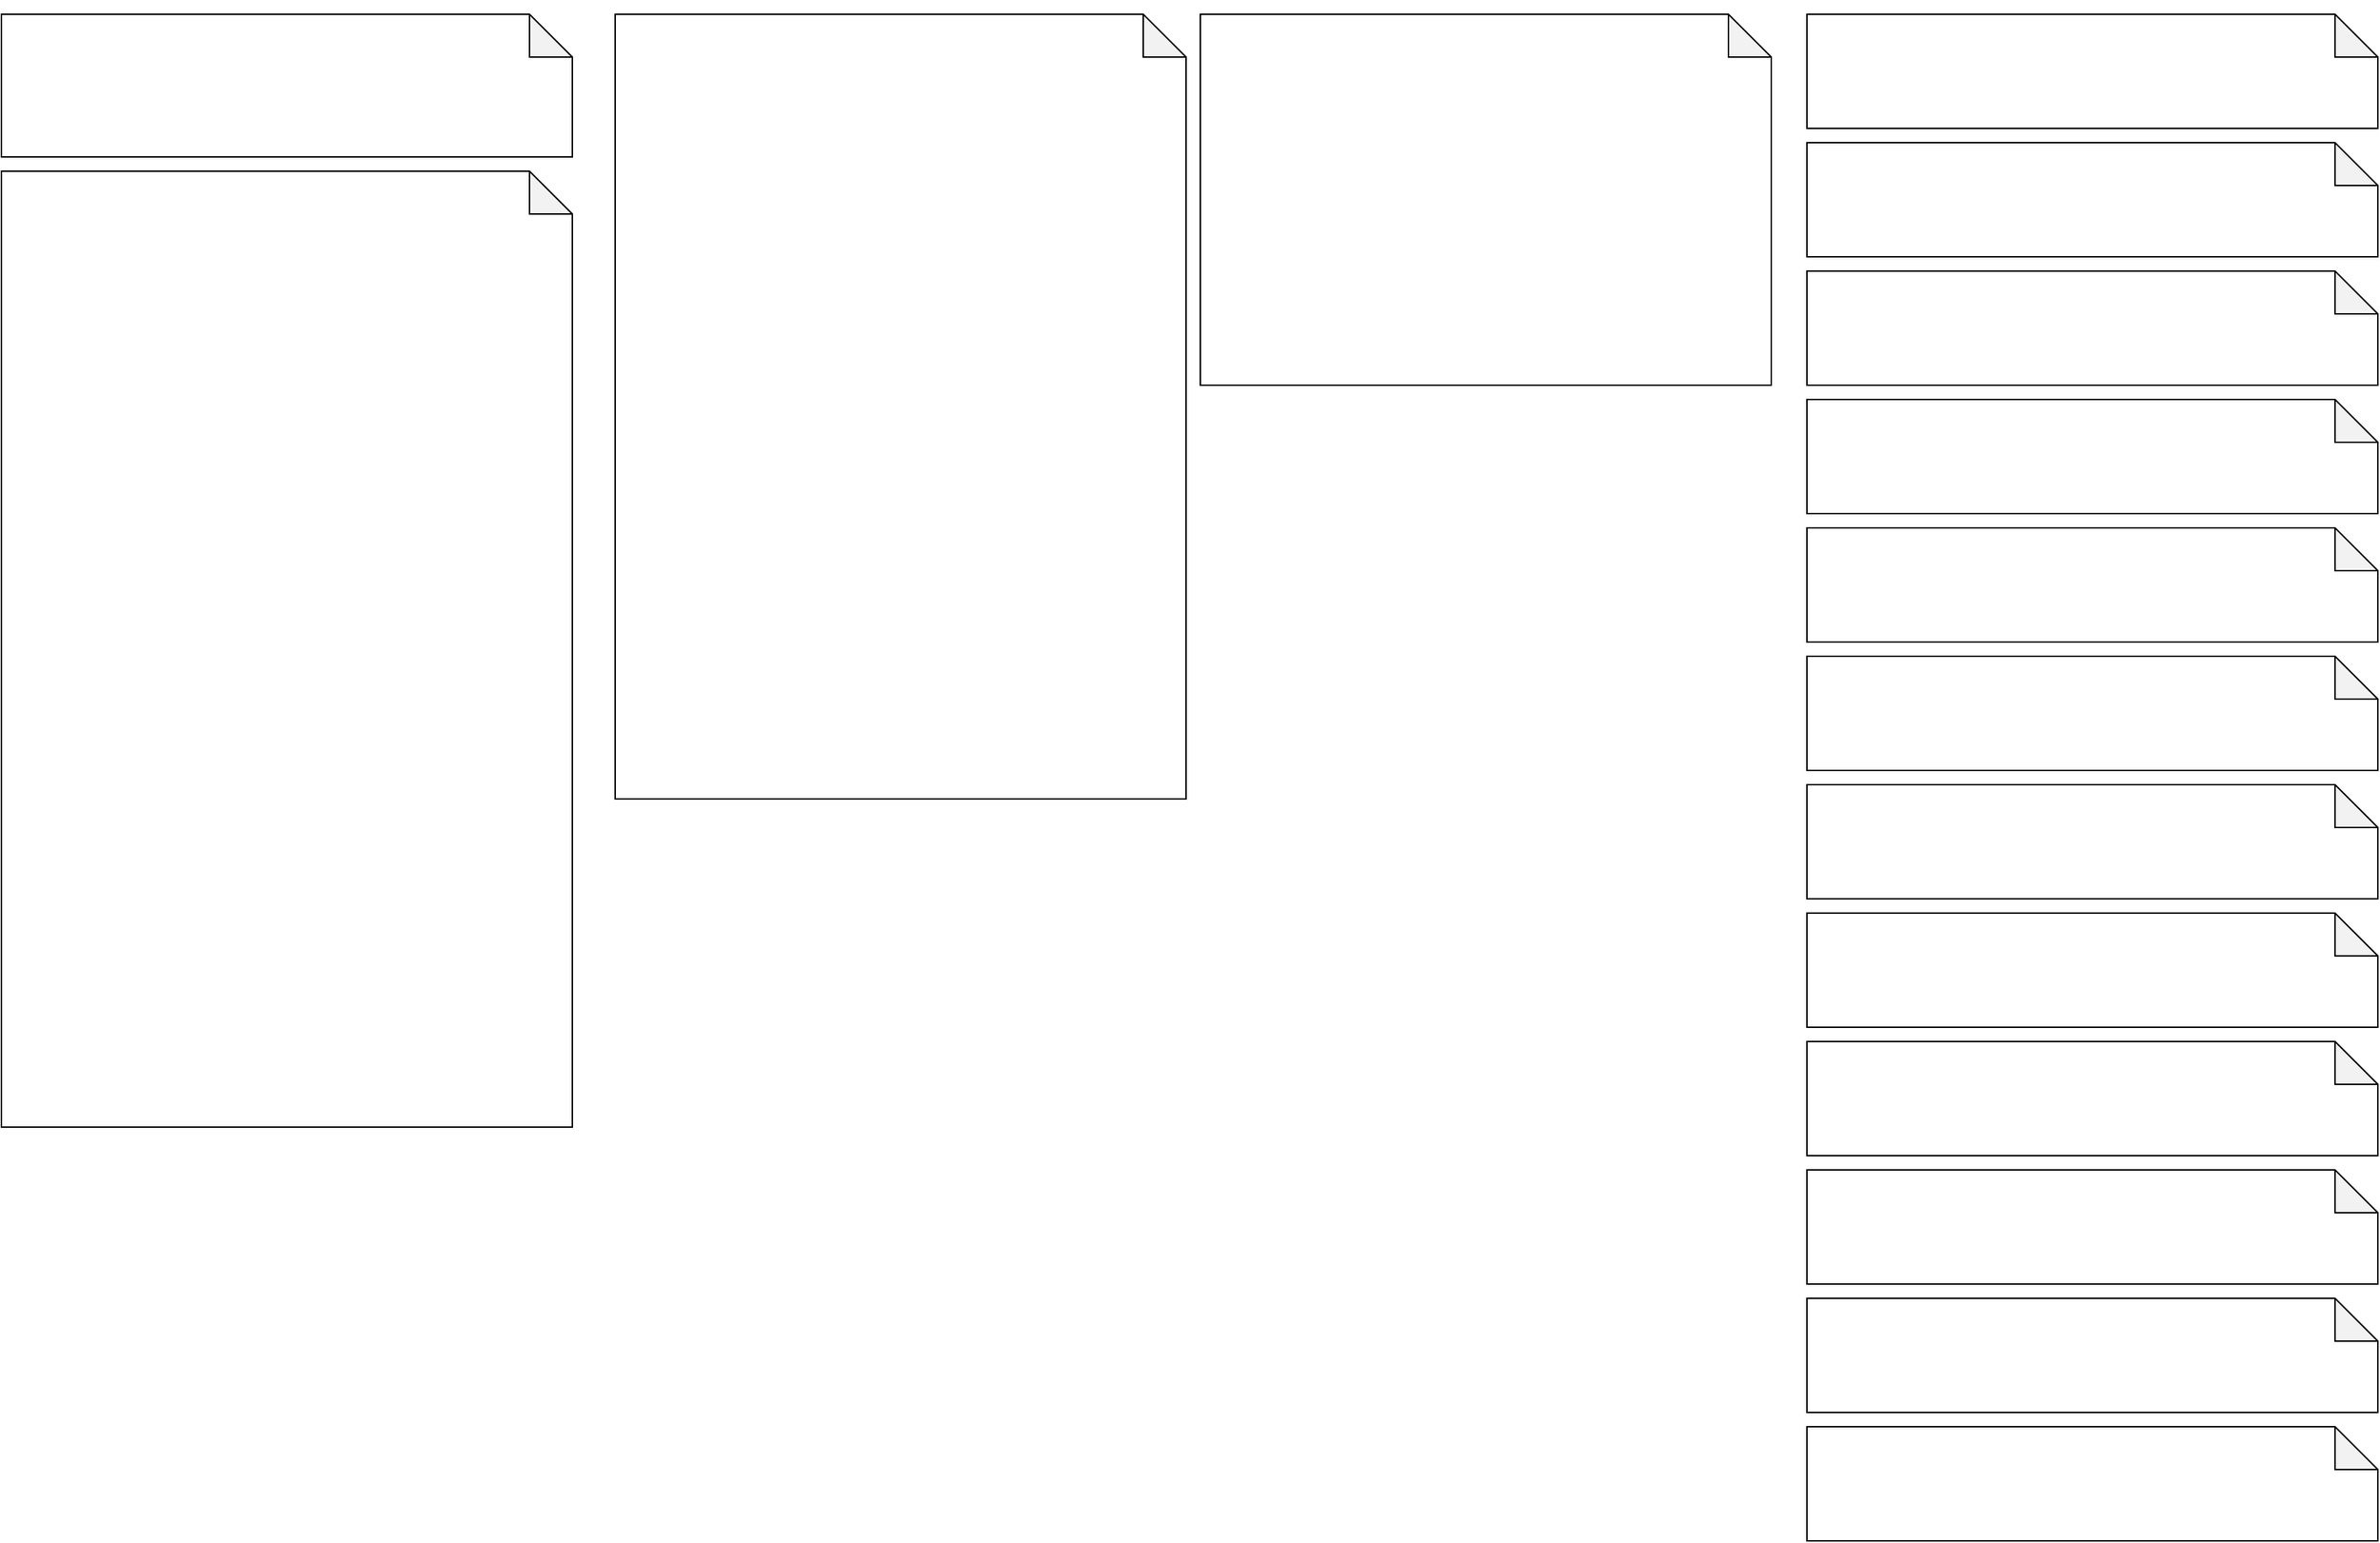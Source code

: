 <mxfile version="21.5.2" type="github">
  <diagram name="Page-1" id="CK9nf4KCI2I7pFjc9x5D">
    <mxGraphModel dx="1625" dy="805" grid="1" gridSize="10" guides="1" tooltips="1" connect="1" arrows="1" fold="1" page="1" pageScale="1" pageWidth="850" pageHeight="1100" math="0" shadow="0">
      <root>
        <mxCell id="0" />
        <mxCell id="1" parent="0" />
        <mxCell id="klHbuM8uDpRpoRBJuKRg-9" value="" style="shape=note;whiteSpace=wrap;html=1;backgroundOutline=1;darkOpacity=0.05;" parent="1" vertex="1">
          <mxGeometry x="440" y="10" width="400" height="550" as="geometry" />
        </mxCell>
        <mxCell id="klHbuM8uDpRpoRBJuKRg-10" value="&lt;h1&gt;Business rules&lt;/h1&gt;&lt;ol&gt;&lt;li&gt;Installed via wizard GUI / CLI tool.&lt;/li&gt;&lt;li&gt;Prompt to create super user at first run.&lt;/li&gt;&lt;li&gt;Automatically run migrations on run&lt;/li&gt;&lt;li&gt;Automatically detect changes in migrations sql files and restart server&lt;/li&gt;&lt;li&gt;Gracefully shutdown and restart &lt;/li&gt;&lt;li&gt;Full control over database&lt;/li&gt;&lt;li&gt;Real time database connection&lt;/li&gt;&lt;li&gt;Data analytics&lt;/li&gt;&lt;li&gt;Distinct back-end push notification from individual web app push notifications&lt;/li&gt;&lt;li&gt;Encryption ? pem access to console (dashboard)&lt;br&gt;&lt;/li&gt;&lt;/ol&gt;&lt;div&gt;&lt;br&gt;&lt;/div&gt;&lt;div&gt;&lt;br&gt;&lt;/div&gt;" style="text;html=1;strokeColor=none;fillColor=none;spacing=5;spacingTop=-20;whiteSpace=wrap;overflow=hidden;rounded=0;fontColor=#ffffff;align=left;fontStyle=0;verticalAlign=top;" parent="1" vertex="1">
          <mxGeometry x="450" y="10" width="380" height="530" as="geometry" />
        </mxCell>
        <mxCell id="klHbuM8uDpRpoRBJuKRg-16" value="" style="shape=note;whiteSpace=wrap;html=1;backgroundOutline=1;darkOpacity=0.05;" parent="1" vertex="1">
          <mxGeometry x="10" y="10" width="400" height="100" as="geometry" />
        </mxCell>
        <mxCell id="klHbuM8uDpRpoRBJuKRg-18" value="&lt;h1&gt;Description&lt;/h1&gt;Opinionated, standalone, self hosted, flexible back-end as a service&amp;nbsp; + web dev suite. Written in rust." style="text;html=1;strokeColor=none;fillColor=none;spacing=5;spacingTop=-20;whiteSpace=wrap;overflow=hidden;rounded=0;fontColor=#ffffff;align=left;fontStyle=0;verticalAlign=top;" parent="1" vertex="1">
          <mxGeometry x="20" y="10" width="380" height="90" as="geometry" />
        </mxCell>
        <mxCell id="klHbuM8uDpRpoRBJuKRg-20" value="" style="shape=note;whiteSpace=wrap;html=1;backgroundOutline=1;darkOpacity=0.05;" parent="1" vertex="1">
          <mxGeometry x="10" y="120" width="400" height="670" as="geometry" />
        </mxCell>
        <mxCell id="klHbuM8uDpRpoRBJuKRg-21" value="&lt;h1&gt;Features&lt;br&gt;&lt;/h1&gt;&lt;div&gt;&lt;ul&gt;&lt;li&gt;Authentication, authorization, roles. &lt;br&gt;&lt;/li&gt;&lt;li&gt;PostgreSQL databases, real time snapshots, rest APIs. SQL First, ORM last.&lt;/li&gt;&lt;li&gt;Data layer interfacing. Share the same data layer with your favorite front-end (export JSON-like data structures, automatically generate widgets on studio based on data layer interfaces)&lt;br&gt;&lt;/li&gt;&lt;li&gt;Functions (lambda) (typescript with node, maybe Kotlin JVM )&lt;br&gt;&lt;/li&gt;&lt;li&gt;File storage&lt;/li&gt;&lt;li&gt;Web App manager (create, manage, deploy, configure web apps, create from template, create from scratch, use any web framework, transparent and vanilla deploy workflow assisted with GUI)&lt;br&gt;&lt;/li&gt;&lt;li&gt;Web App studio (builder)&lt;br&gt;&lt;/li&gt;&lt;li&gt;Push notifications suite. Includes simple message broker and out of the box push notifications.&lt;br&gt;&lt;/li&gt;&lt;li&gt;Web sockets suite&lt;/li&gt;&lt;li&gt;CI/CD pipelines (for web apps, functions, and external servers) &lt;br&gt;&lt;/li&gt;&lt;li&gt;GitHub integrations&lt;/li&gt;&lt;li&gt;OAuth for management and development teams&lt;/li&gt;&lt;li&gt;OAuth for end users&lt;/li&gt;&lt;li&gt;CMS out of the box (preset database, rest apis and template web app)&lt;/li&gt;&lt;li&gt;Extensible. Use the web app studio to start with a template or drag-drop common or custom widgets, extend the generated app from studio or create your own from scratch. Use this apps to extend the back-end or provide a service to your end users. Example app ideas: CMS app, CRM app, point of sale app, static website app, dynamic website app, e-commerce app, surveys app, employee messaging app, end user - employee trouble shooting messaging app, employee voice call app, real time GPS monitoring app, browser game app, download page app, file archiving app. &lt;br&gt;&lt;/li&gt;&lt;li&gt;Plugin (web apps) store&lt;/li&gt;&lt;li&gt;Customizable. Use the official dashboard, fork it or make your own UI from scratch.&lt;br&gt;&lt;/li&gt;&lt;/ul&gt;&lt;/div&gt;" style="text;html=1;strokeColor=none;fillColor=none;spacing=5;spacingTop=-20;whiteSpace=wrap;overflow=hidden;rounded=0;fontColor=#ffffff;align=left;fontStyle=0;verticalAlign=top;" parent="1" vertex="1">
          <mxGeometry x="20" y="120" width="380" height="650" as="geometry" />
        </mxCell>
        <mxCell id="YIyZL2ha0DixRXkV2q8q-3" value="" style="shape=note;whiteSpace=wrap;html=1;backgroundOutline=1;darkOpacity=0.05;" parent="1" vertex="1">
          <mxGeometry x="850" y="10" width="400" height="260" as="geometry" />
        </mxCell>
        <mxCell id="YIyZL2ha0DixRXkV2q8q-4" value="&lt;h1&gt;Requirements&lt;br&gt;&lt;/h1&gt;&lt;ul&gt;&lt;li&gt;The server ships with builtin features to provide the back end as a service.&lt;/li&gt;&lt;li&gt;The list of features shipped-in may change over time.&lt;/li&gt;&lt;li&gt;This base features are referred as &quot;&lt;b&gt;base apps&lt;/b&gt;&quot;. &lt;/li&gt;&lt;li&gt;User developed &quot;&lt;b&gt;web apps&quot; &lt;/b&gt;are expected to consume the &lt;b&gt;base apps&lt;/b&gt; resources. Like hosting app, file storage app, data layer app, etc.&lt;/li&gt;&lt;li&gt;Features that consist of whole projects are described in the scope of back-end and server-side code. &lt;/li&gt;&lt;li&gt;By design any business logic should be implemented in this server to avoid duplication of architecture layers.&lt;/li&gt;&lt;li&gt;Application logic is OK to be implemented and described on the specific project requirements.&lt;/li&gt;&lt;/ul&gt;&lt;div&gt;&lt;br&gt;&lt;/div&gt;&lt;br&gt;&lt;div&gt;&lt;br&gt;&lt;/div&gt;" style="text;html=1;strokeColor=none;fillColor=none;spacing=5;spacingTop=-20;whiteSpace=wrap;overflow=hidden;rounded=0;fontColor=#ffffff;align=left;fontStyle=0;verticalAlign=top;" parent="1" vertex="1">
          <mxGeometry x="860" y="10" width="380" height="250" as="geometry" />
        </mxCell>
        <mxCell id="YIyZL2ha0DixRXkV2q8q-7" value="" style="shape=note;whiteSpace=wrap;html=1;backgroundOutline=1;darkOpacity=0.05;" parent="1" vertex="1">
          <mxGeometry x="1275" y="10" width="400" height="80" as="geometry" />
        </mxCell>
        <mxCell id="fmhTsbL_tRKqL0MWWiDu-1" value="&lt;h1&gt;User app&lt;br&gt;&lt;/h1&gt;&lt;div&gt;&lt;br&gt;&lt;/div&gt;&lt;br&gt;&lt;div&gt;&lt;br&gt;&lt;/div&gt;" style="text;html=1;strokeColor=none;fillColor=none;spacing=5;spacingTop=-20;whiteSpace=wrap;overflow=hidden;rounded=0;fontColor=#ffffff;align=left;fontStyle=0;verticalAlign=top;" vertex="1" parent="1">
          <mxGeometry x="1285" y="20" width="380" height="60" as="geometry" />
        </mxCell>
        <mxCell id="fmhTsbL_tRKqL0MWWiDu-2" value="" style="shape=note;whiteSpace=wrap;html=1;backgroundOutline=1;darkOpacity=0.05;" vertex="1" parent="1">
          <mxGeometry x="1275" y="100" width="400" height="80" as="geometry" />
        </mxCell>
        <mxCell id="fmhTsbL_tRKqL0MWWiDu-3" value="&lt;h1&gt;Storage app&lt;br&gt;&lt;/h1&gt;&lt;div&gt;&lt;br&gt;&lt;/div&gt;&lt;br&gt;&lt;div&gt;&lt;br&gt;&lt;/div&gt;" style="text;html=1;strokeColor=none;fillColor=none;spacing=5;spacingTop=-20;whiteSpace=wrap;overflow=hidden;rounded=0;fontColor=#ffffff;align=left;fontStyle=0;verticalAlign=top;" vertex="1" parent="1">
          <mxGeometry x="1285" y="110" width="380" height="60" as="geometry" />
        </mxCell>
        <mxCell id="fmhTsbL_tRKqL0MWWiDu-4" value="" style="shape=note;whiteSpace=wrap;html=1;backgroundOutline=1;darkOpacity=0.05;" vertex="1" parent="1">
          <mxGeometry x="1275" y="190" width="400" height="80" as="geometry" />
        </mxCell>
        <mxCell id="fmhTsbL_tRKqL0MWWiDu-5" value="&lt;h1&gt;Hosting app&lt;br&gt;&lt;/h1&gt;&lt;div&gt;&lt;br&gt;&lt;/div&gt;&lt;br&gt;&lt;div&gt;&lt;br&gt;&lt;/div&gt;" style="text;html=1;strokeColor=none;fillColor=none;spacing=5;spacingTop=-20;whiteSpace=wrap;overflow=hidden;rounded=0;fontColor=#ffffff;align=left;fontStyle=0;verticalAlign=top;" vertex="1" parent="1">
          <mxGeometry x="1285" y="200" width="380" height="60" as="geometry" />
        </mxCell>
        <mxCell id="fmhTsbL_tRKqL0MWWiDu-8" value="" style="shape=note;whiteSpace=wrap;html=1;backgroundOutline=1;darkOpacity=0.05;" vertex="1" parent="1">
          <mxGeometry x="1275" y="280" width="400" height="80" as="geometry" />
        </mxCell>
        <mxCell id="fmhTsbL_tRKqL0MWWiDu-9" value="&lt;h1&gt;Databases app&lt;br&gt;&lt;/h1&gt;&lt;div&gt;&lt;br&gt;&lt;/div&gt;&lt;br&gt;&lt;div&gt;&lt;br&gt;&lt;/div&gt;" style="text;html=1;strokeColor=none;fillColor=none;spacing=5;spacingTop=-20;whiteSpace=wrap;overflow=hidden;rounded=0;fontColor=#ffffff;align=left;fontStyle=0;verticalAlign=top;" vertex="1" parent="1">
          <mxGeometry x="1285" y="290" width="380" height="60" as="geometry" />
        </mxCell>
        <mxCell id="fmhTsbL_tRKqL0MWWiDu-10" value="" style="shape=note;whiteSpace=wrap;html=1;backgroundOutline=1;darkOpacity=0.05;" vertex="1" parent="1">
          <mxGeometry x="1275" y="370" width="400" height="80" as="geometry" />
        </mxCell>
        <mxCell id="fmhTsbL_tRKqL0MWWiDu-11" value="&lt;h1&gt;Data-layer app&lt;br&gt;&lt;/h1&gt;&lt;div&gt;&lt;br&gt;&lt;/div&gt;&lt;br&gt;&lt;div&gt;&lt;br&gt;&lt;/div&gt;" style="text;html=1;strokeColor=none;fillColor=none;spacing=5;spacingTop=-20;whiteSpace=wrap;overflow=hidden;rounded=0;fontColor=#ffffff;align=left;fontStyle=0;verticalAlign=top;" vertex="1" parent="1">
          <mxGeometry x="1285" y="380" width="380" height="60" as="geometry" />
        </mxCell>
        <mxCell id="fmhTsbL_tRKqL0MWWiDu-12" value="" style="shape=note;whiteSpace=wrap;html=1;backgroundOutline=1;darkOpacity=0.05;" vertex="1" parent="1">
          <mxGeometry x="1275" y="460" width="400" height="80" as="geometry" />
        </mxCell>
        <mxCell id="fmhTsbL_tRKqL0MWWiDu-13" value="&lt;h1&gt;Web-apps app&lt;br&gt;&lt;/h1&gt;&lt;div&gt;&lt;br&gt;&lt;/div&gt;&lt;br&gt;&lt;div&gt;&lt;br&gt;&lt;/div&gt;" style="text;html=1;strokeColor=none;fillColor=none;spacing=5;spacingTop=-20;whiteSpace=wrap;overflow=hidden;rounded=0;fontColor=#ffffff;align=left;fontStyle=0;verticalAlign=top;" vertex="1" parent="1">
          <mxGeometry x="1285" y="470" width="380" height="60" as="geometry" />
        </mxCell>
        <mxCell id="fmhTsbL_tRKqL0MWWiDu-14" value="" style="shape=note;whiteSpace=wrap;html=1;backgroundOutline=1;darkOpacity=0.05;" vertex="1" parent="1">
          <mxGeometry x="1275" y="550" width="400" height="80" as="geometry" />
        </mxCell>
        <mxCell id="fmhTsbL_tRKqL0MWWiDu-15" value="&lt;h1&gt;Web-app Studio app&lt;br&gt;&lt;/h1&gt;&lt;div&gt;&lt;br&gt;&lt;/div&gt;&lt;br&gt;" style="text;html=1;strokeColor=none;fillColor=none;spacing=5;spacingTop=-20;whiteSpace=wrap;overflow=hidden;rounded=0;fontColor=#ffffff;align=left;fontStyle=0;verticalAlign=top;" vertex="1" parent="1">
          <mxGeometry x="1285" y="560" width="380" height="60" as="geometry" />
        </mxCell>
        <mxCell id="fmhTsbL_tRKqL0MWWiDu-16" value="" style="shape=note;whiteSpace=wrap;html=1;backgroundOutline=1;darkOpacity=0.05;" vertex="1" parent="1">
          <mxGeometry x="1275" y="640" width="400" height="80" as="geometry" />
        </mxCell>
        <mxCell id="fmhTsbL_tRKqL0MWWiDu-17" value="&lt;h1&gt;Functions app&lt;br&gt;&lt;/h1&gt;&lt;div&gt;&lt;br&gt;&lt;/div&gt;&lt;br&gt;&lt;div&gt;&lt;br&gt;&lt;/div&gt;" style="text;html=1;strokeColor=none;fillColor=none;spacing=5;spacingTop=-20;whiteSpace=wrap;overflow=hidden;rounded=0;fontColor=#ffffff;align=left;fontStyle=0;verticalAlign=top;" vertex="1" parent="1">
          <mxGeometry x="1285" y="650" width="380" height="60" as="geometry" />
        </mxCell>
        <mxCell id="fmhTsbL_tRKqL0MWWiDu-18" value="" style="shape=note;whiteSpace=wrap;html=1;backgroundOutline=1;darkOpacity=0.05;" vertex="1" parent="1">
          <mxGeometry x="1275" y="730" width="400" height="80" as="geometry" />
        </mxCell>
        <mxCell id="fmhTsbL_tRKqL0MWWiDu-19" value="&lt;h1&gt;Websockets app&lt;br&gt;&lt;/h1&gt;&lt;div&gt;&lt;br&gt;&lt;/div&gt;&lt;br&gt;&lt;div&gt;&lt;br&gt;&lt;/div&gt;" style="text;html=1;strokeColor=none;fillColor=none;spacing=5;spacingTop=-20;whiteSpace=wrap;overflow=hidden;rounded=0;fontColor=#ffffff;align=left;fontStyle=0;verticalAlign=top;" vertex="1" parent="1">
          <mxGeometry x="1285" y="740" width="380" height="60" as="geometry" />
        </mxCell>
        <mxCell id="fmhTsbL_tRKqL0MWWiDu-20" value="" style="shape=note;whiteSpace=wrap;html=1;backgroundOutline=1;darkOpacity=0.05;" vertex="1" parent="1">
          <mxGeometry x="1275" y="820" width="400" height="80" as="geometry" />
        </mxCell>
        <mxCell id="fmhTsbL_tRKqL0MWWiDu-21" value="&lt;h1&gt;CI/CD app&lt;br&gt;&lt;/h1&gt;&lt;div&gt;&lt;br&gt;&lt;/div&gt;&lt;br&gt;&lt;div&gt;&lt;br&gt;&lt;/div&gt;" style="text;html=1;strokeColor=none;fillColor=none;spacing=5;spacingTop=-20;whiteSpace=wrap;overflow=hidden;rounded=0;fontColor=#ffffff;align=left;fontStyle=0;verticalAlign=top;" vertex="1" parent="1">
          <mxGeometry x="1285" y="830" width="380" height="60" as="geometry" />
        </mxCell>
        <mxCell id="fmhTsbL_tRKqL0MWWiDu-22" value="" style="shape=note;whiteSpace=wrap;html=1;backgroundOutline=1;darkOpacity=0.05;" vertex="1" parent="1">
          <mxGeometry x="1275" y="910" width="400" height="80" as="geometry" />
        </mxCell>
        <mxCell id="fmhTsbL_tRKqL0MWWiDu-23" value="&lt;h1&gt;Push notifications app&lt;br&gt;&lt;/h1&gt;&lt;div&gt;&lt;br&gt;&lt;/div&gt;&lt;br&gt;&lt;div&gt;&lt;br&gt;&lt;/div&gt;" style="text;html=1;strokeColor=none;fillColor=none;spacing=5;spacingTop=-20;whiteSpace=wrap;overflow=hidden;rounded=0;fontColor=#ffffff;align=left;fontStyle=0;verticalAlign=top;" vertex="1" parent="1">
          <mxGeometry x="1285" y="920" width="380" height="60" as="geometry" />
        </mxCell>
        <mxCell id="fmhTsbL_tRKqL0MWWiDu-24" value="" style="shape=note;whiteSpace=wrap;html=1;backgroundOutline=1;darkOpacity=0.05;" vertex="1" parent="1">
          <mxGeometry x="1275" y="1000" width="400" height="80" as="geometry" />
        </mxCell>
        <mxCell id="fmhTsbL_tRKqL0MWWiDu-25" value="&lt;h1&gt;Plugins app&lt;br&gt;&lt;/h1&gt;&lt;div&gt;&lt;br&gt;&lt;/div&gt;&lt;br&gt;&lt;div&gt;&lt;br&gt;&lt;/div&gt;" style="text;html=1;strokeColor=none;fillColor=none;spacing=5;spacingTop=-20;whiteSpace=wrap;overflow=hidden;rounded=0;fontColor=#ffffff;align=left;fontStyle=0;verticalAlign=top;" vertex="1" parent="1">
          <mxGeometry x="1285" y="1010" width="380" height="60" as="geometry" />
        </mxCell>
      </root>
    </mxGraphModel>
  </diagram>
</mxfile>
